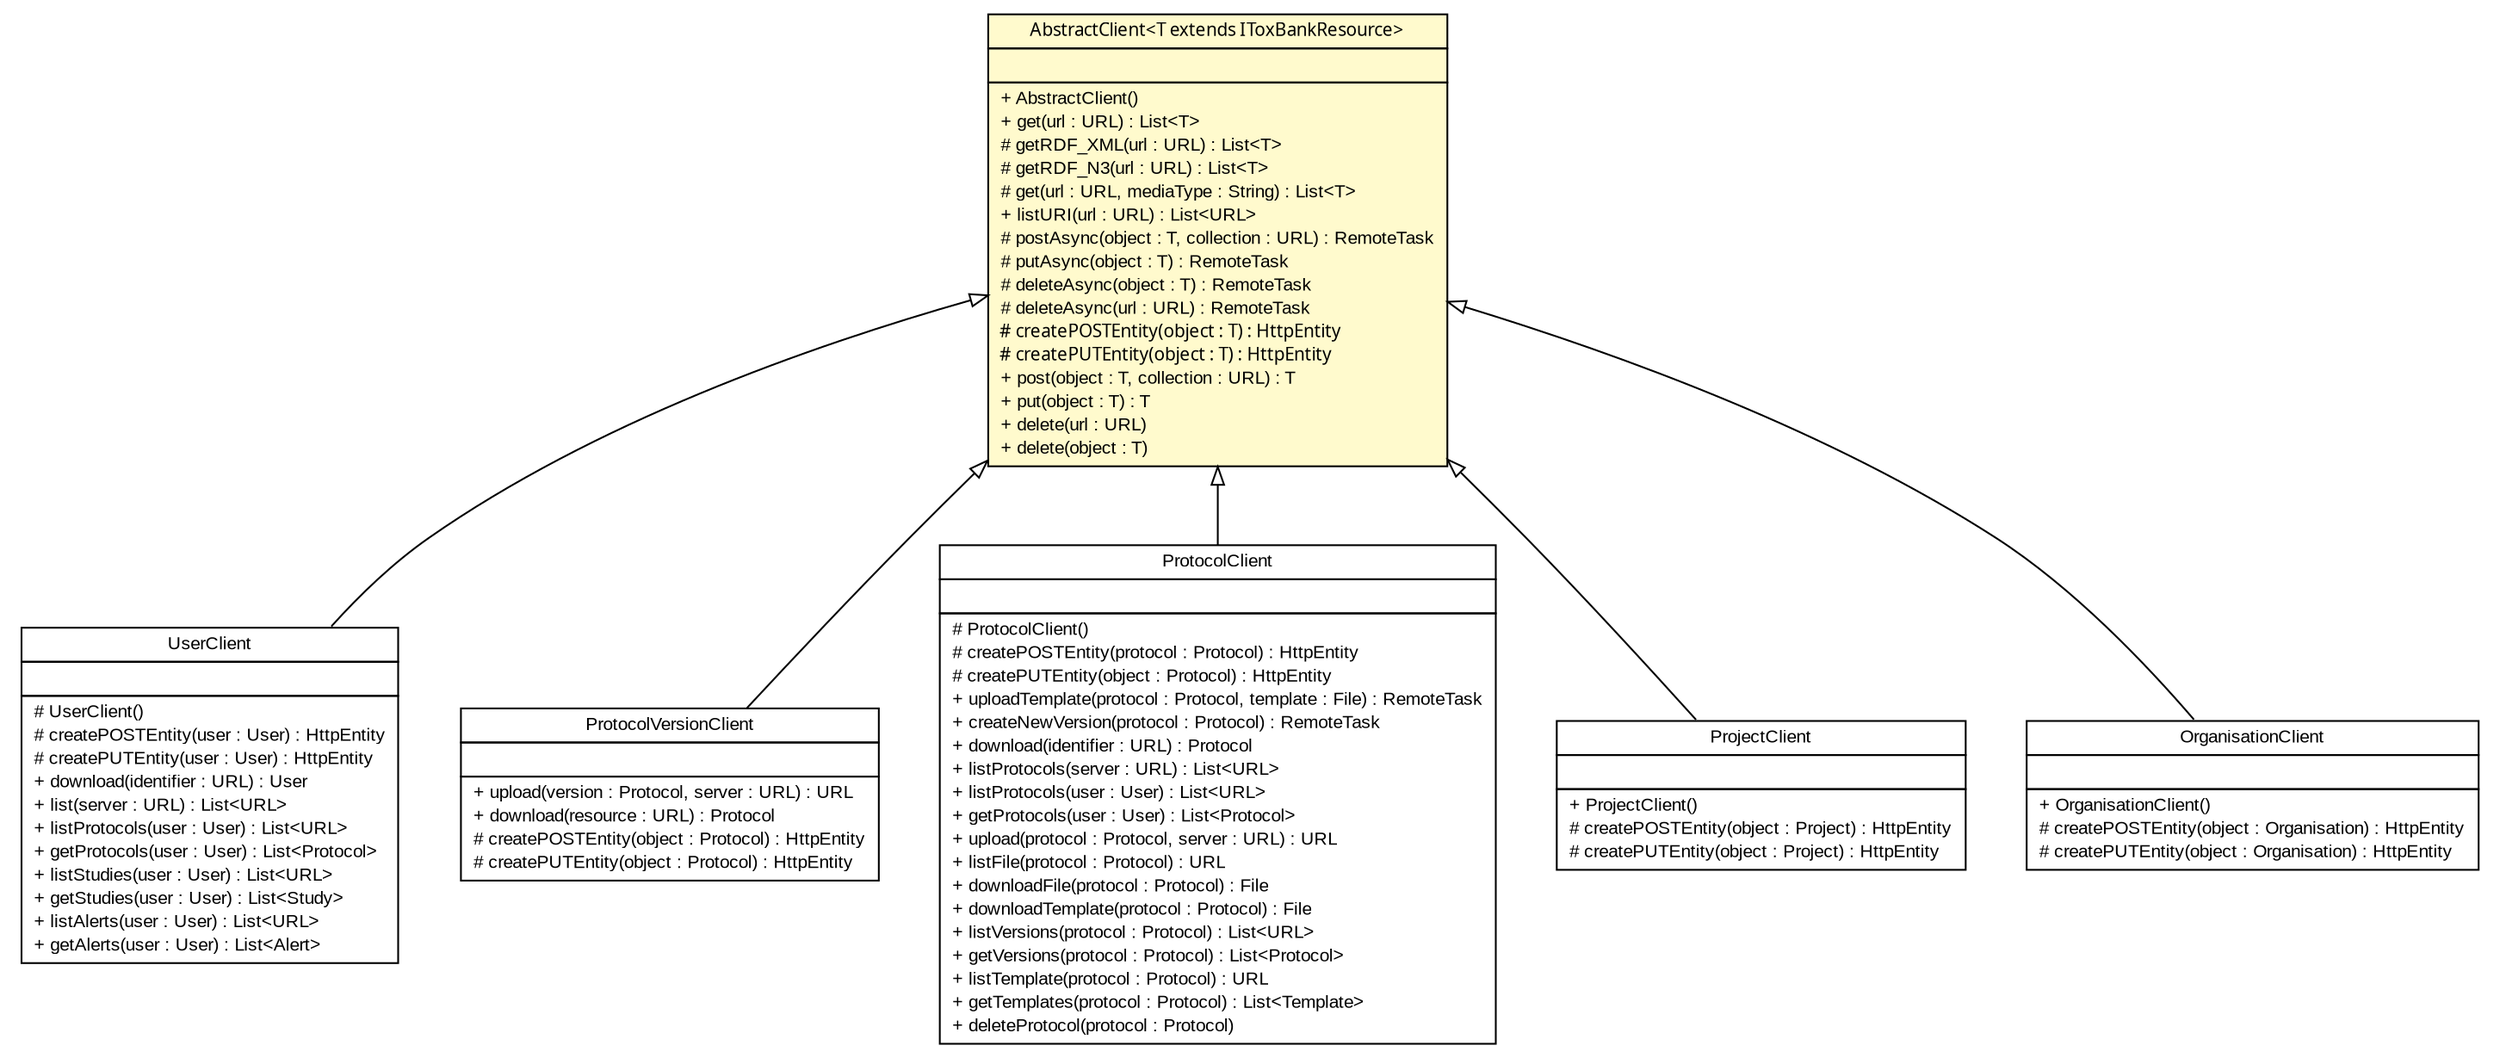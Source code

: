 #!/usr/local/bin/dot
#
# Class diagram 
# Generated by UmlGraph version 4.6 (http://www.spinellis.gr/sw/umlgraph)
#

digraph G {
	edge [fontname="arial",fontsize=10,labelfontname="arial",labelfontsize=10];
	node [fontname="arial",fontsize=10,shape=plaintext];
	// net.toxbank.client.resource.UserClient
	c385 [label=<<table border="0" cellborder="1" cellspacing="0" cellpadding="2" port="p" href="./UserClient.html">
		<tr><td><table border="0" cellspacing="0" cellpadding="1">
			<tr><td> UserClient </td></tr>
		</table></td></tr>
		<tr><td><table border="0" cellspacing="0" cellpadding="1">
			<tr><td align="left">  </td></tr>
		</table></td></tr>
		<tr><td><table border="0" cellspacing="0" cellpadding="1">
			<tr><td align="left"> # UserClient() </td></tr>
			<tr><td align="left"> # createPOSTEntity(user : User) : HttpEntity </td></tr>
			<tr><td align="left"> # createPUTEntity(user : User) : HttpEntity </td></tr>
			<tr><td align="left"> + download(identifier : URL) : User </td></tr>
			<tr><td align="left"> + list(server : URL) : List&lt;URL&gt; </td></tr>
			<tr><td align="left"> + listProtocols(user : User) : List&lt;URL&gt; </td></tr>
			<tr><td align="left"> + getProtocols(user : User) : List&lt;Protocol&gt; </td></tr>
			<tr><td align="left"> + listStudies(user : User) : List&lt;URL&gt; </td></tr>
			<tr><td align="left"> + getStudies(user : User) : List&lt;Study&gt; </td></tr>
			<tr><td align="left"> + listAlerts(user : User) : List&lt;URL&gt; </td></tr>
			<tr><td align="left"> + getAlerts(user : User) : List&lt;Alert&gt; </td></tr>
		</table></td></tr>
		</table>>, fontname="arial", fontcolor="black", fontsize=10.0];
	// net.toxbank.client.resource.ProtocolVersionClient
	c389 [label=<<table border="0" cellborder="1" cellspacing="0" cellpadding="2" port="p" href="./ProtocolVersionClient.html">
		<tr><td><table border="0" cellspacing="0" cellpadding="1">
			<tr><td> ProtocolVersionClient </td></tr>
		</table></td></tr>
		<tr><td><table border="0" cellspacing="0" cellpadding="1">
			<tr><td align="left">  </td></tr>
		</table></td></tr>
		<tr><td><table border="0" cellspacing="0" cellpadding="1">
			<tr><td align="left"> + upload(version : Protocol, server : URL) : URL </td></tr>
			<tr><td align="left"> + download(resource : URL) : Protocol </td></tr>
			<tr><td align="left"> # createPOSTEntity(object : Protocol) : HttpEntity </td></tr>
			<tr><td align="left"> # createPUTEntity(object : Protocol) : HttpEntity </td></tr>
		</table></td></tr>
		</table>>, fontname="arial", fontcolor="black", fontsize=10.0];
	// net.toxbank.client.resource.ProtocolClient
	c390 [label=<<table border="0" cellborder="1" cellspacing="0" cellpadding="2" port="p" href="./ProtocolClient.html">
		<tr><td><table border="0" cellspacing="0" cellpadding="1">
			<tr><td> ProtocolClient </td></tr>
		</table></td></tr>
		<tr><td><table border="0" cellspacing="0" cellpadding="1">
			<tr><td align="left">  </td></tr>
		</table></td></tr>
		<tr><td><table border="0" cellspacing="0" cellpadding="1">
			<tr><td align="left"> # ProtocolClient() </td></tr>
			<tr><td align="left"> # createPOSTEntity(protocol : Protocol) : HttpEntity </td></tr>
			<tr><td align="left"> # createPUTEntity(object : Protocol) : HttpEntity </td></tr>
			<tr><td align="left"> + uploadTemplate(protocol : Protocol, template : File) : RemoteTask </td></tr>
			<tr><td align="left"> + createNewVersion(protocol : Protocol) : RemoteTask </td></tr>
			<tr><td align="left"> + download(identifier : URL) : Protocol </td></tr>
			<tr><td align="left"> + listProtocols(server : URL) : List&lt;URL&gt; </td></tr>
			<tr><td align="left"> + listProtocols(user : User) : List&lt;URL&gt; </td></tr>
			<tr><td align="left"> + getProtocols(user : User) : List&lt;Protocol&gt; </td></tr>
			<tr><td align="left"> + upload(protocol : Protocol, server : URL) : URL </td></tr>
			<tr><td align="left"> + listFile(protocol : Protocol) : URL </td></tr>
			<tr><td align="left"> + downloadFile(protocol : Protocol) : File </td></tr>
			<tr><td align="left"> + downloadTemplate(protocol : Protocol) : File </td></tr>
			<tr><td align="left"> + listVersions(protocol : Protocol) : List&lt;URL&gt; </td></tr>
			<tr><td align="left"> + getVersions(protocol : Protocol) : List&lt;Protocol&gt; </td></tr>
			<tr><td align="left"> + listTemplate(protocol : Protocol) : URL </td></tr>
			<tr><td align="left"> + getTemplates(protocol : Protocol) : List&lt;Template&gt; </td></tr>
			<tr><td align="left"> + deleteProtocol(protocol : Protocol) </td></tr>
		</table></td></tr>
		</table>>, fontname="arial", fontcolor="black", fontsize=10.0];
	// net.toxbank.client.resource.ProjectClient
	c392 [label=<<table border="0" cellborder="1" cellspacing="0" cellpadding="2" port="p" href="./ProjectClient.html">
		<tr><td><table border="0" cellspacing="0" cellpadding="1">
			<tr><td> ProjectClient </td></tr>
		</table></td></tr>
		<tr><td><table border="0" cellspacing="0" cellpadding="1">
			<tr><td align="left">  </td></tr>
		</table></td></tr>
		<tr><td><table border="0" cellspacing="0" cellpadding="1">
			<tr><td align="left"> + ProjectClient() </td></tr>
			<tr><td align="left"> # createPOSTEntity(object : Project) : HttpEntity </td></tr>
			<tr><td align="left"> # createPUTEntity(object : Project) : HttpEntity </td></tr>
		</table></td></tr>
		</table>>, fontname="arial", fontcolor="black", fontsize=10.0];
	// net.toxbank.client.resource.OrganisationClient
	c394 [label=<<table border="0" cellborder="1" cellspacing="0" cellpadding="2" port="p" href="./OrganisationClient.html">
		<tr><td><table border="0" cellspacing="0" cellpadding="1">
			<tr><td> OrganisationClient </td></tr>
		</table></td></tr>
		<tr><td><table border="0" cellspacing="0" cellpadding="1">
			<tr><td align="left">  </td></tr>
		</table></td></tr>
		<tr><td><table border="0" cellspacing="0" cellpadding="1">
			<tr><td align="left"> + OrganisationClient() </td></tr>
			<tr><td align="left"> # createPOSTEntity(object : Organisation) : HttpEntity </td></tr>
			<tr><td align="left"> # createPUTEntity(object : Organisation) : HttpEntity </td></tr>
		</table></td></tr>
		</table>>, fontname="arial", fontcolor="black", fontsize=10.0];
	// net.toxbank.client.resource.AbstractClient<T extends net.toxbank.client.resource.IToxBankResource>
	c400 [label=<<table border="0" cellborder="1" cellspacing="0" cellpadding="2" port="p" bgcolor="lemonChiffon" href="./AbstractClient.html">
		<tr><td><table border="0" cellspacing="0" cellpadding="1">
			<tr><td><font face="ariali"> AbstractClient&lt;T extends IToxBankResource&gt; </font></td></tr>
		</table></td></tr>
		<tr><td><table border="0" cellspacing="0" cellpadding="1">
			<tr><td align="left">  </td></tr>
		</table></td></tr>
		<tr><td><table border="0" cellspacing="0" cellpadding="1">
			<tr><td align="left"> + AbstractClient() </td></tr>
			<tr><td align="left"> + get(url : URL) : List&lt;T&gt; </td></tr>
			<tr><td align="left"> # getRDF_XML(url : URL) : List&lt;T&gt; </td></tr>
			<tr><td align="left"> # getRDF_N3(url : URL) : List&lt;T&gt; </td></tr>
			<tr><td align="left"> # get(url : URL, mediaType : String) : List&lt;T&gt; </td></tr>
			<tr><td align="left"> + listURI(url : URL) : List&lt;URL&gt; </td></tr>
			<tr><td align="left"> # postAsync(object : T, collection : URL) : RemoteTask </td></tr>
			<tr><td align="left"> # putAsync(object : T) : RemoteTask </td></tr>
			<tr><td align="left"> # deleteAsync(object : T) : RemoteTask </td></tr>
			<tr><td align="left"> # deleteAsync(url : URL) : RemoteTask </td></tr>
			<tr><td align="left"><font face="ariali" point-size="10.0"> # createPOSTEntity(object : T) : HttpEntity </font></td></tr>
			<tr><td align="left"><font face="ariali" point-size="10.0"> # createPUTEntity(object : T) : HttpEntity </font></td></tr>
			<tr><td align="left"> + post(object : T, collection : URL) : T </td></tr>
			<tr><td align="left"> + put(object : T) : T </td></tr>
			<tr><td align="left"> + delete(url : URL) </td></tr>
			<tr><td align="left"> + delete(object : T) </td></tr>
		</table></td></tr>
		</table>>, fontname="arial", fontcolor="black", fontsize=10.0];
	//net.toxbank.client.resource.UserClient extends net.toxbank.client.resource.AbstractClient<net.toxbank.client.resource.User>
	c400:p -> c385:p [dir=back,arrowtail=empty];
	//net.toxbank.client.resource.ProtocolVersionClient extends net.toxbank.client.resource.AbstractClient<net.toxbank.client.resource.Protocol>
	c400:p -> c389:p [dir=back,arrowtail=empty];
	//net.toxbank.client.resource.ProtocolClient extends net.toxbank.client.resource.AbstractClient<net.toxbank.client.resource.Protocol>
	c400:p -> c390:p [dir=back,arrowtail=empty];
	//net.toxbank.client.resource.ProjectClient extends net.toxbank.client.resource.AbstractClient<net.toxbank.client.resource.Project>
	c400:p -> c392:p [dir=back,arrowtail=empty];
	//net.toxbank.client.resource.OrganisationClient extends net.toxbank.client.resource.AbstractClient<net.toxbank.client.resource.Organisation>
	c400:p -> c394:p [dir=back,arrowtail=empty];
}

